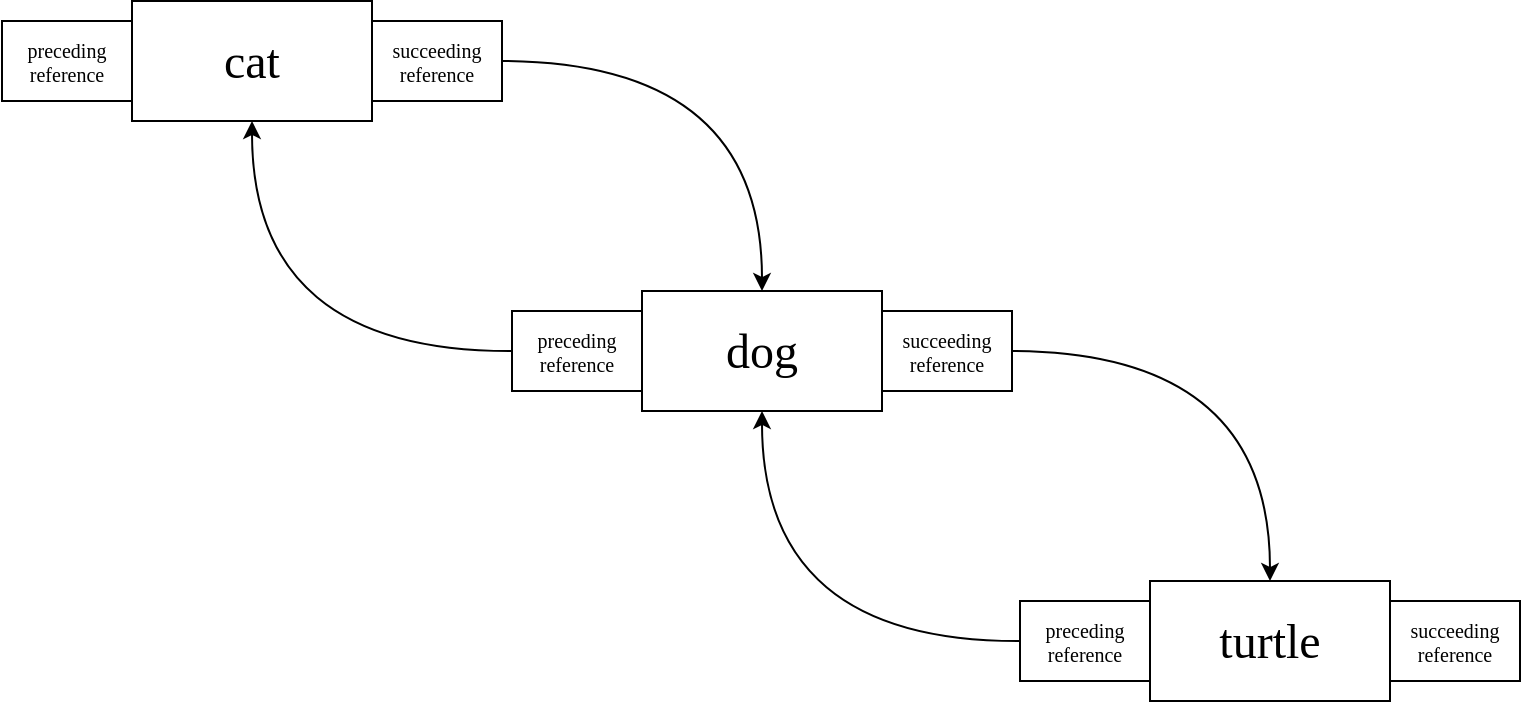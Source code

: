 <mxfile version="11.2.4" type="device" pages="1"><diagram id="WYxJenFMUmzhTqMf63sa" name="Page-1"><mxGraphModel dx="1185" dy="653" grid="1" gridSize="10" guides="1" tooltips="1" connect="1" arrows="1" fold="1" page="1" pageScale="1" pageWidth="500" pageHeight="500" math="0" shadow="0"><root><mxCell id="0"/><mxCell id="1" parent="0"/><mxCell id="iySp8Vzxb-dR8G1ugLnH-11" value="" style="group" vertex="1" connectable="0" parent="1"><mxGeometry x="375" y="219.5" width="250" height="60" as="geometry"/></mxCell><mxCell id="iySp8Vzxb-dR8G1ugLnH-1" value="&lt;font style=&quot;font-size: 24px&quot;&gt;dog&lt;/font&gt;" style="rounded=0;whiteSpace=wrap;html=1;fontFamily=Fira Code;" vertex="1" parent="iySp8Vzxb-dR8G1ugLnH-11"><mxGeometry x="65" width="120" height="60" as="geometry"/></mxCell><mxCell id="iySp8Vzxb-dR8G1ugLnH-2" value="preceding&lt;br style=&quot;font-size: 10px;&quot;&gt;reference" style="rounded=0;whiteSpace=wrap;html=1;fontFamily=Fira Code;fontSize=10;" vertex="1" parent="iySp8Vzxb-dR8G1ugLnH-11"><mxGeometry y="10" width="65" height="40" as="geometry"/></mxCell><mxCell id="iySp8Vzxb-dR8G1ugLnH-3" value="succeeding&lt;br style=&quot;font-size: 10px;&quot;&gt;reference" style="rounded=0;whiteSpace=wrap;html=1;fontFamily=Fira Code;fontSize=10;" vertex="1" parent="iySp8Vzxb-dR8G1ugLnH-11"><mxGeometry x="185" y="10" width="65" height="40" as="geometry"/></mxCell><mxCell id="iySp8Vzxb-dR8G1ugLnH-12" value="" style="group" vertex="1" connectable="0" parent="1"><mxGeometry x="629" y="364.5" width="251" height="60" as="geometry"/></mxCell><mxCell id="iySp8Vzxb-dR8G1ugLnH-7" value="&lt;font style=&quot;font-size: 24px&quot;&gt;turtle&lt;/font&gt;" style="rounded=0;whiteSpace=wrap;html=1;fontFamily=Fira Code;" vertex="1" parent="iySp8Vzxb-dR8G1ugLnH-12"><mxGeometry x="65" width="120" height="60" as="geometry"/></mxCell><mxCell id="iySp8Vzxb-dR8G1ugLnH-8" value="preceding&lt;br style=&quot;font-size: 10px;&quot;&gt;reference" style="rounded=0;whiteSpace=wrap;html=1;fontFamily=Fira Code;fontSize=10;" vertex="1" parent="iySp8Vzxb-dR8G1ugLnH-12"><mxGeometry y="10" width="65" height="40" as="geometry"/></mxCell><mxCell id="iySp8Vzxb-dR8G1ugLnH-9" value="succeeding&lt;br style=&quot;font-size: 10px;&quot;&gt;reference" style="rounded=0;whiteSpace=wrap;html=1;fontFamily=Fira Code;fontSize=10;" vertex="1" parent="iySp8Vzxb-dR8G1ugLnH-12"><mxGeometry x="185" y="10" width="65" height="40" as="geometry"/></mxCell><mxCell id="iySp8Vzxb-dR8G1ugLnH-13" value="" style="group" vertex="1" connectable="0" parent="1"><mxGeometry x="120" y="74.5" width="250" height="60" as="geometry"/></mxCell><mxCell id="iySp8Vzxb-dR8G1ugLnH-10" value="" style="group" vertex="1" connectable="0" parent="iySp8Vzxb-dR8G1ugLnH-13"><mxGeometry width="250" height="60" as="geometry"/></mxCell><mxCell id="iySp8Vzxb-dR8G1ugLnH-4" value="&lt;font style=&quot;font-size: 24px&quot;&gt;cat&lt;/font&gt;" style="rounded=0;whiteSpace=wrap;html=1;fontFamily=Fira Code;" vertex="1" parent="iySp8Vzxb-dR8G1ugLnH-10"><mxGeometry x="65" width="120" height="60" as="geometry"/></mxCell><mxCell id="iySp8Vzxb-dR8G1ugLnH-5" value="preceding&lt;br style=&quot;font-size: 10px;&quot;&gt;reference" style="rounded=0;whiteSpace=wrap;html=1;fontFamily=Fira Code;fontSize=10;" vertex="1" parent="iySp8Vzxb-dR8G1ugLnH-10"><mxGeometry y="10" width="65" height="40" as="geometry"/></mxCell><mxCell id="iySp8Vzxb-dR8G1ugLnH-6" value="succeeding&lt;br style=&quot;font-size: 10px;&quot;&gt;reference" style="rounded=0;whiteSpace=wrap;html=1;fontFamily=Fira Code;fontSize=10;" vertex="1" parent="iySp8Vzxb-dR8G1ugLnH-10"><mxGeometry x="185" y="10" width="65" height="40" as="geometry"/></mxCell><mxCell id="iySp8Vzxb-dR8G1ugLnH-15" value="" style="curved=1;endArrow=classic;html=1;fontFamily=Fira Code;fontSize=10;exitX=1;exitY=0.5;exitDx=0;exitDy=0;entryX=0.5;entryY=0;entryDx=0;entryDy=0;" edge="1" parent="1" source="iySp8Vzxb-dR8G1ugLnH-6" target="iySp8Vzxb-dR8G1ugLnH-1"><mxGeometry width="50" height="50" relative="1" as="geometry"><mxPoint x="120" y="500" as="sourcePoint"/><mxPoint x="170" y="450" as="targetPoint"/><Array as="points"><mxPoint x="500" y="105"/></Array></mxGeometry></mxCell><mxCell id="iySp8Vzxb-dR8G1ugLnH-16" value="" style="curved=1;endArrow=classic;html=1;fontFamily=Fira Code;fontSize=10;exitX=0;exitY=0.5;exitDx=0;exitDy=0;entryX=0.5;entryY=1;entryDx=0;entryDy=0;" edge="1" parent="1" source="iySp8Vzxb-dR8G1ugLnH-8" target="iySp8Vzxb-dR8G1ugLnH-1"><mxGeometry width="50" height="50" relative="1" as="geometry"><mxPoint x="380" y="114.5" as="sourcePoint"/><mxPoint x="510" y="229.5" as="targetPoint"/><Array as="points"><mxPoint x="500" y="395"/></Array></mxGeometry></mxCell><mxCell id="iySp8Vzxb-dR8G1ugLnH-17" value="" style="curved=1;endArrow=classic;html=1;fontFamily=Fira Code;fontSize=10;exitX=1;exitY=0.5;exitDx=0;exitDy=0;entryX=0.5;entryY=0;entryDx=0;entryDy=0;" edge="1" parent="1" source="iySp8Vzxb-dR8G1ugLnH-3" target="iySp8Vzxb-dR8G1ugLnH-7"><mxGeometry width="50" height="50" relative="1" as="geometry"><mxPoint x="639.0" y="404.5" as="sourcePoint"/><mxPoint x="510" y="289.5" as="targetPoint"/><Array as="points"><mxPoint x="754" y="250"/></Array></mxGeometry></mxCell><mxCell id="iySp8Vzxb-dR8G1ugLnH-18" value="" style="curved=1;endArrow=classic;html=1;fontFamily=Fira Code;fontSize=10;exitX=0;exitY=0.5;exitDx=0;exitDy=0;entryX=0.5;entryY=1;entryDx=0;entryDy=0;" edge="1" parent="1" source="iySp8Vzxb-dR8G1ugLnH-2" target="iySp8Vzxb-dR8G1ugLnH-4"><mxGeometry width="50" height="50" relative="1" as="geometry"><mxPoint x="170" y="249.5" as="sourcePoint"/><mxPoint x="299.0" y="364.5" as="targetPoint"/><Array as="points"><mxPoint x="245" y="250"/></Array></mxGeometry></mxCell></root></mxGraphModel></diagram></mxfile>